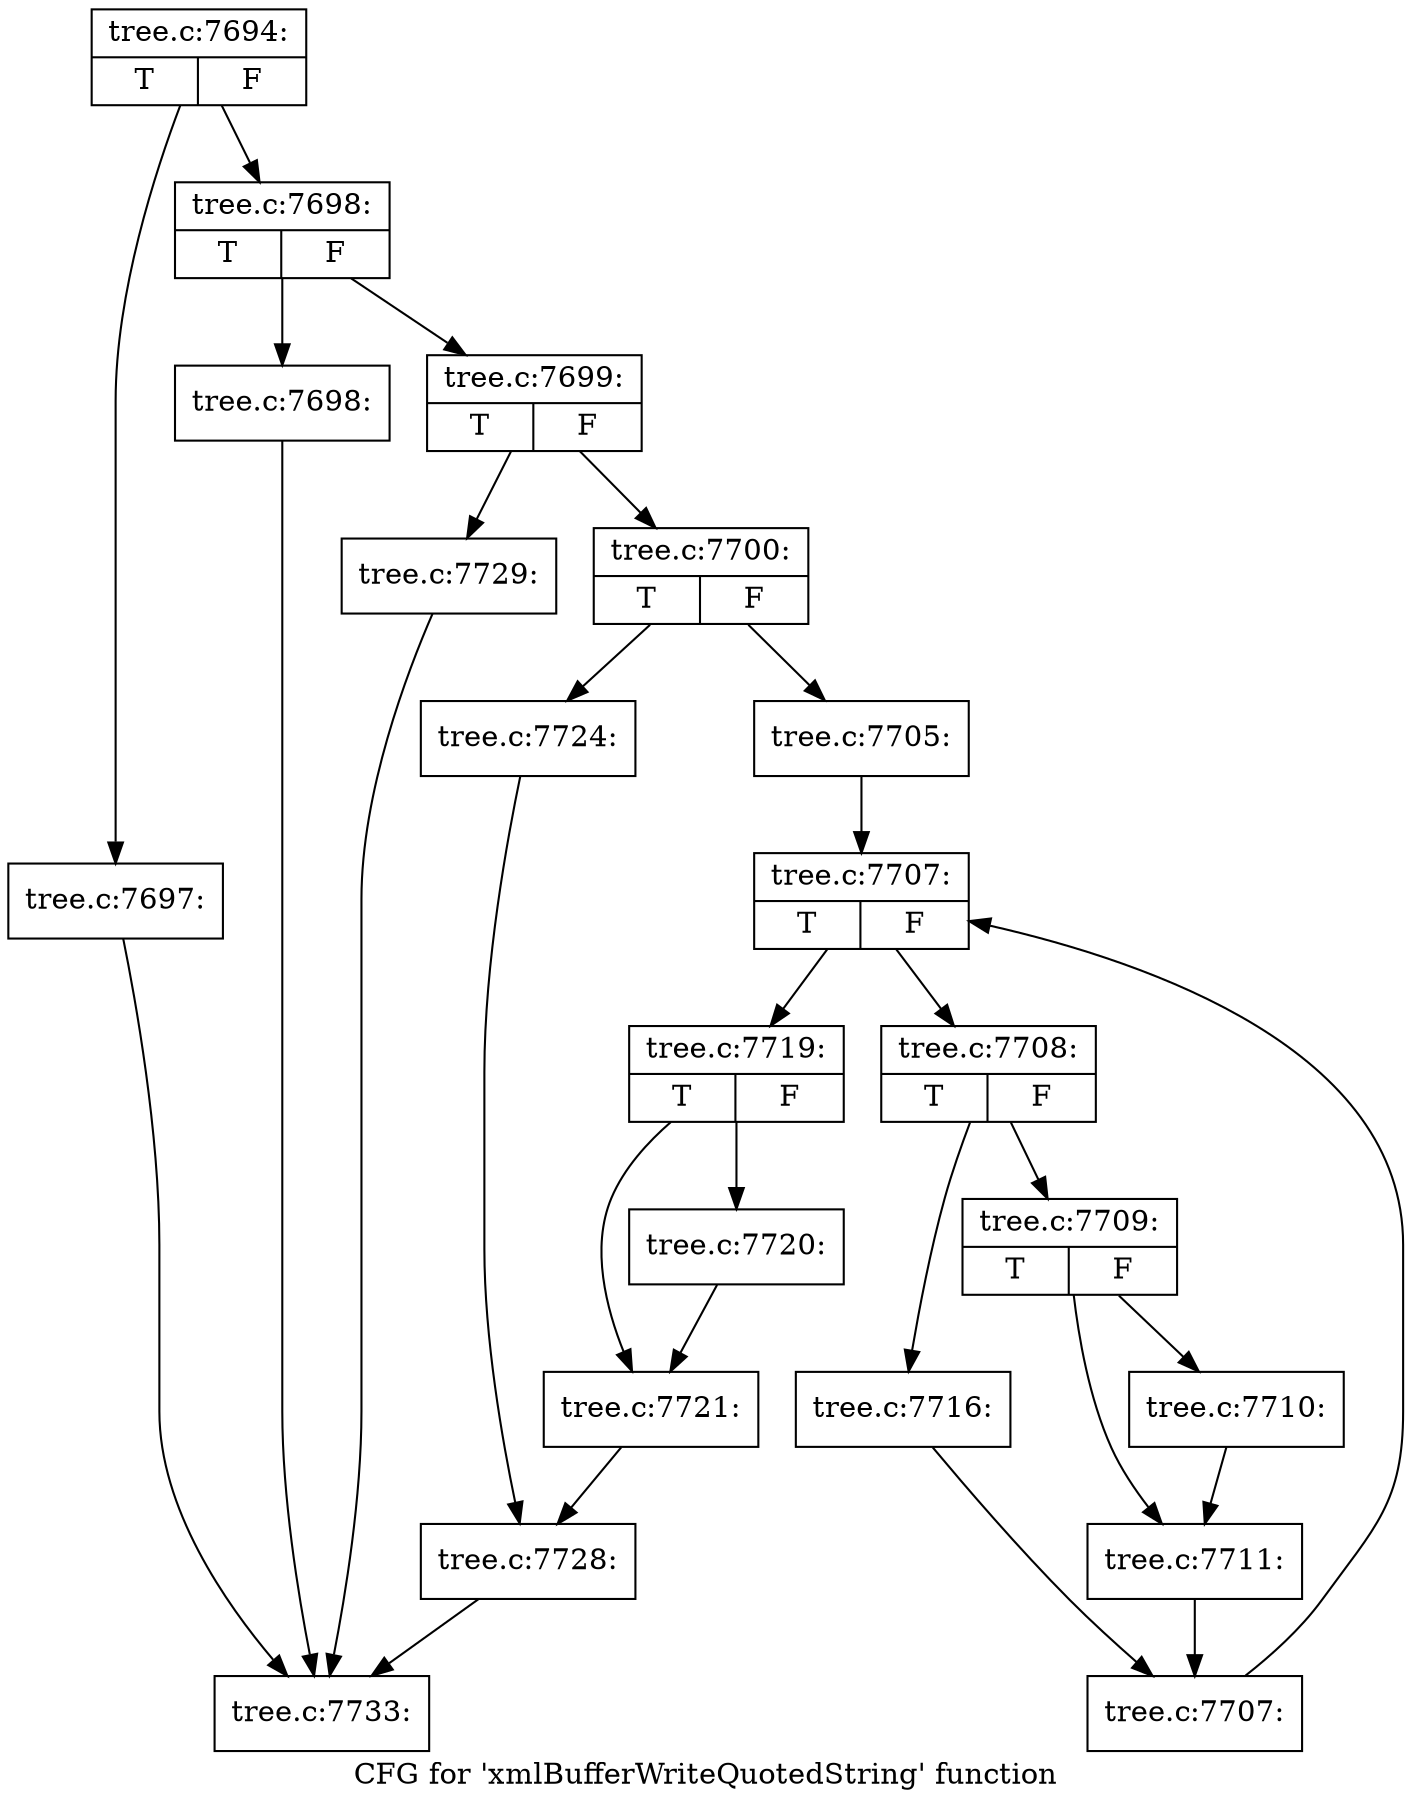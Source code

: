 digraph "CFG for 'xmlBufferWriteQuotedString' function" {
	label="CFG for 'xmlBufferWriteQuotedString' function";

	Node0x46d4f00 [shape=record,label="{tree.c:7694:|{<s0>T|<s1>F}}"];
	Node0x46d4f00 -> Node0x46d1750;
	Node0x46d4f00 -> Node0x46d17a0;
	Node0x46d1750 [shape=record,label="{tree.c:7697:}"];
	Node0x46d1750 -> Node0x46d20d0;
	Node0x46d17a0 [shape=record,label="{tree.c:7698:|{<s0>T|<s1>F}}"];
	Node0x46d17a0 -> Node0x46d1b50;
	Node0x46d17a0 -> Node0x46d1ba0;
	Node0x46d1b50 [shape=record,label="{tree.c:7698:}"];
	Node0x46d1b50 -> Node0x46d20d0;
	Node0x46d1ba0 [shape=record,label="{tree.c:7699:|{<s0>T|<s1>F}}"];
	Node0x46d1ba0 -> Node0x46d2080;
	Node0x46d1ba0 -> Node0x46d2120;
	Node0x46d2080 [shape=record,label="{tree.c:7700:|{<s0>T|<s1>F}}"];
	Node0x46d2080 -> Node0x46d2500;
	Node0x46d2080 -> Node0x46d25a0;
	Node0x46d2500 [shape=record,label="{tree.c:7705:}"];
	Node0x46d2500 -> Node0x46d49c0;
	Node0x46d49c0 [shape=record,label="{tree.c:7707:|{<s0>T|<s1>F}}"];
	Node0x46d49c0 -> Node0x46d4e70;
	Node0x46d49c0 -> Node0x46d4be0;
	Node0x46d4e70 [shape=record,label="{tree.c:7708:|{<s0>T|<s1>F}}"];
	Node0x46d4e70 -> Node0x41f9be0;
	Node0x46d4e70 -> Node0x41f9c80;
	Node0x41f9be0 [shape=record,label="{tree.c:7709:|{<s0>T|<s1>F}}"];
	Node0x41f9be0 -> Node0x41fa050;
	Node0x41f9be0 -> Node0x41fa0a0;
	Node0x41fa050 [shape=record,label="{tree.c:7710:}"];
	Node0x41fa050 -> Node0x41fa0a0;
	Node0x41fa0a0 [shape=record,label="{tree.c:7711:}"];
	Node0x41fa0a0 -> Node0x41f9c30;
	Node0x41f9c80 [shape=record,label="{tree.c:7716:}"];
	Node0x41f9c80 -> Node0x41f9c30;
	Node0x41f9c30 [shape=record,label="{tree.c:7707:}"];
	Node0x41f9c30 -> Node0x46d49c0;
	Node0x46d4be0 [shape=record,label="{tree.c:7719:|{<s0>T|<s1>F}}"];
	Node0x46d4be0 -> Node0x46d5d00;
	Node0x46d4be0 -> Node0x46d5d50;
	Node0x46d5d00 [shape=record,label="{tree.c:7720:}"];
	Node0x46d5d00 -> Node0x46d5d50;
	Node0x46d5d50 [shape=record,label="{tree.c:7721:}"];
	Node0x46d5d50 -> Node0x46d2550;
	Node0x46d25a0 [shape=record,label="{tree.c:7724:}"];
	Node0x46d25a0 -> Node0x46d2550;
	Node0x46d2550 [shape=record,label="{tree.c:7728:}"];
	Node0x46d2550 -> Node0x46d20d0;
	Node0x46d2120 [shape=record,label="{tree.c:7729:}"];
	Node0x46d2120 -> Node0x46d20d0;
	Node0x46d20d0 [shape=record,label="{tree.c:7733:}"];
}
